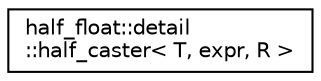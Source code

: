 digraph "Graphical Class Hierarchy"
{
  edge [fontname="Helvetica",fontsize="10",labelfontname="Helvetica",labelfontsize="10"];
  node [fontname="Helvetica",fontsize="10",shape=record];
  rankdir="LR";
  Node1 [label="half_float::detail\l::half_caster\< T, expr, R \>",height=0.2,width=0.4,color="black", fillcolor="white", style="filled",URL="$structhalf__float_1_1detail_1_1half__caster_3_01T_00_01expr_00_01R_01_4.html"];
}
